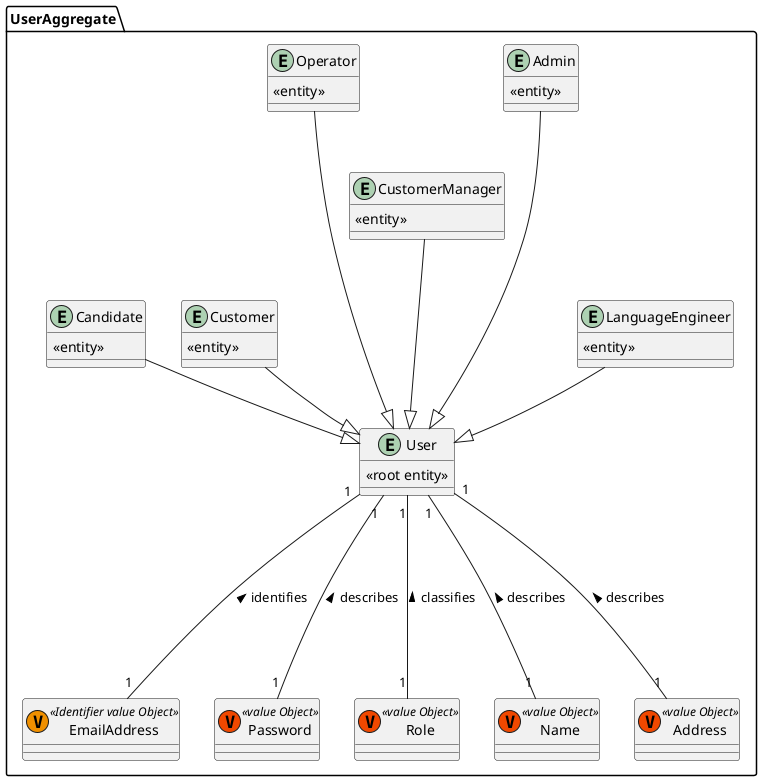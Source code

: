 @startuml
'https://plantuml.com/class-diagram

package UserAggregate{
Entity LanguageEngineer {
        <<entity>>
    }
Entity Admin {
    <<entity>>
}
Entity CustomerManager {
    <<entity>>
}
Entity Operator {
    <<entity>>
}
Entity Customer {
    <<entity>>
}
Entity Candidate {
    <<entity>>
}
    class EmailAddress <<(V,#f09000) Identifier value Object>> {}
    Entity User {
        <<root entity>>
    }

    Class Password <<(V,#f04800) value Object>> {

    }
    Class Role  <<(V,#f04800) value Object>>{

    }
    Class Name <<(V,#f04800) value Object>> {

    }
    Class Address <<(V,#f04800) value Object>> {

        }

}

LanguageEngineer --|> User
User "1" ---- "1" EmailAddress : identifies <
User "1" ---- "1" Address : describes <
User "1" ---- "1" Role : classifies <
User "1" ---- "1" Name : describes <
Admin  ----|> User
CustomerManager ---|> User
User "1" ---- "1" Password : describes <
Operator ----|> User
Customer --|> User
Candidate --|> User

@enduml